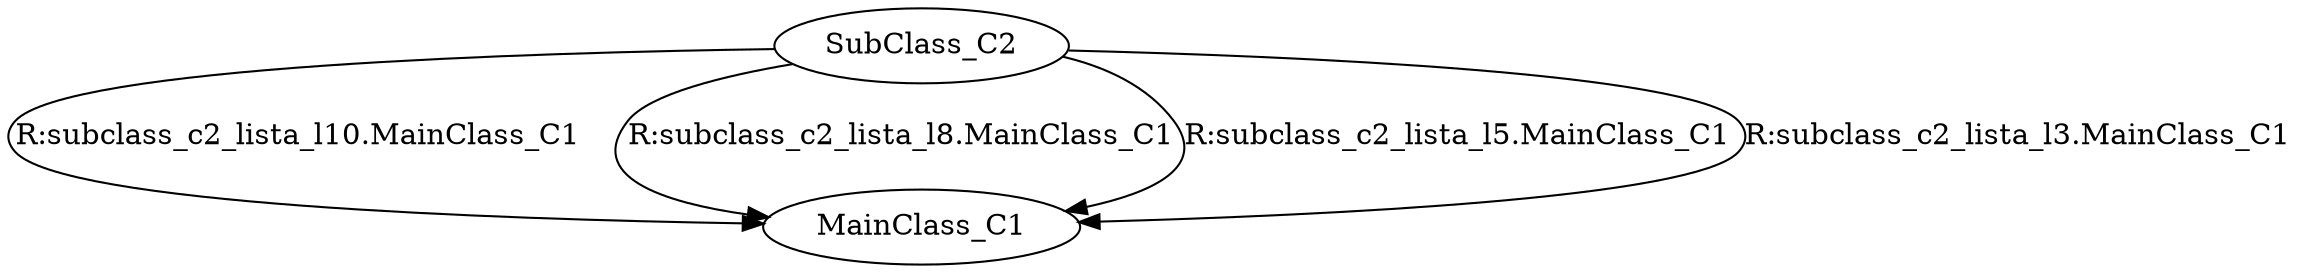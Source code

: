 digraph classRelations {
	subgraph Stazione {
		MainClass_C1 [ classID=1, classIndex=0, ownerPlantType=Stazione, isStarClass=false]
		SubClass_C2 [ classID=2, classIndex=1, ownerPlantType=Stazione, isStarClass=false]

		 SubClass_C2 -> MainClass_C1[OperationKind=AUTO]  [list_name=subclass_c2_lista_l10, field=mainclass_c1, fieldType=MainClass_C1, op=R] [label="R:subclass_c2_lista_l10.MainClass_C1"] 
		 SubClass_C2 -> MainClass_C1[OperationKind=AUTO]  [list_name=subclass_c2_lista_l8, field=mainclass_c1, fieldType=MainClass_C1, op=R] [label="R:subclass_c2_lista_l8.MainClass_C1"] 
		 SubClass_C2 -> MainClass_C1[OperationKind=AUTO]  [list_name=subclass_c2_lista_l5, field=mainclass_c1, fieldType=MainClass_C1, op=R] [label="R:subclass_c2_lista_l5.MainClass_C1"] 
		 SubClass_C2 -> MainClass_C1[OperationKind=AUTO]  [list_name=subclass_c2_lista_l3, field=mainclass_c1, fieldType=MainClass_C1, op=R] [label="R:subclass_c2_lista_l3.MainClass_C1"] 
	}
}